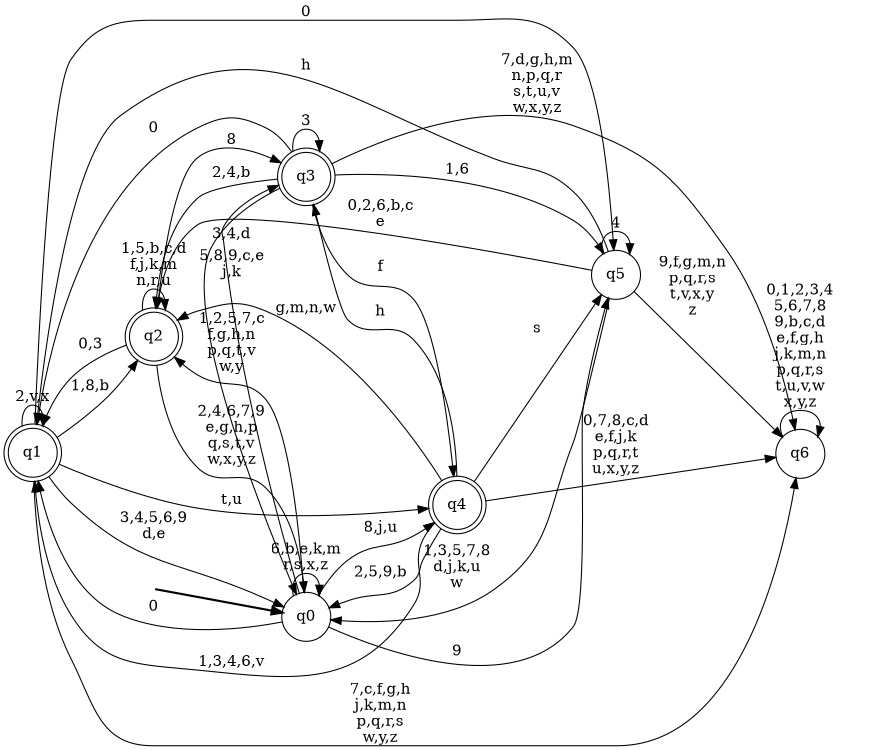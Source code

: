 digraph BlueStar {
__start0 [style = invis, shape = none, label = "", width = 0, height = 0];

rankdir=LR;
size="8,5";

s0 [style="filled", color="black", fillcolor="white" shape="circle", label="q0"];
s1 [style="rounded,filled", color="black", fillcolor="white" shape="doublecircle", label="q1"];
s2 [style="rounded,filled", color="black", fillcolor="white" shape="doublecircle", label="q2"];
s3 [style="rounded,filled", color="black", fillcolor="white" shape="doublecircle", label="q3"];
s4 [style="rounded,filled", color="black", fillcolor="white" shape="doublecircle", label="q4"];
s5 [style="filled", color="black", fillcolor="white" shape="circle", label="q5"];
s6 [style="filled", color="black", fillcolor="white" shape="circle", label="q6"];
subgraph cluster_main { 
	graph [pad=".75", ranksep="0.15", nodesep="0.15"];
	 style=invis; 
	__start0 -> s0 [penwidth=2];
}
s0 -> s0 [label="6,b,e,k,m\nr,s,x,z"];
s0 -> s1 [label="0"];
s0 -> s2 [label="1,2,5,7,c\nf,g,h,n\np,q,t,v\nw,y"];
s0 -> s3 [label="3,4,d"];
s0 -> s4 [label="8,j,u"];
s0 -> s5 [label="9"];
s1 -> s0 [label="3,4,5,6,9\nd,e"];
s1 -> s1 [label="2,v,x"];
s1 -> s2 [label="1,8,b"];
s1 -> s4 [label="t,u"];
s1 -> s5 [label="0"];
s1 -> s6 [label="7,c,f,g,h\nj,k,m,n\np,q,r,s\nw,y,z"];
s2 -> s0 [label="2,4,6,7,9\ne,g,h,p\nq,s,t,v\nw,x,y,z"];
s2 -> s1 [label="0,3"];
s2 -> s2 [label="1,5,b,c,d\nf,j,k,m\nn,r,u"];
s2 -> s3 [label="8"];
s3 -> s0 [label="5,8,9,c,e\nj,k"];
s3 -> s1 [label="0"];
s3 -> s2 [label="2,4,b"];
s3 -> s3 [label="3"];
s3 -> s4 [label="f"];
s3 -> s5 [label="1,6"];
s3 -> s6 [label="7,d,g,h,m\nn,p,q,r\ns,t,u,v\nw,x,y,z"];
s4 -> s0 [label="2,5,9,b"];
s4 -> s1 [label="1,3,4,6,v"];
s4 -> s2 [label="g,m,n,w"];
s4 -> s3 [label="h"];
s4 -> s5 [label="s"];
s4 -> s6 [label="0,7,8,c,d\ne,f,j,k\np,q,r,t\nu,x,y,z"];
s5 -> s0 [label="1,3,5,7,8\nd,j,k,u\nw"];
s5 -> s1 [label="h"];
s5 -> s2 [label="0,2,6,b,c\ne"];
s5 -> s5 [label="4"];
s5 -> s6 [label="9,f,g,m,n\np,q,r,s\nt,v,x,y\nz"];
s6 -> s6 [label="0,1,2,3,4\n5,6,7,8\n9,b,c,d\ne,f,g,h\nj,k,m,n\np,q,r,s\nt,u,v,w\nx,y,z"];

}